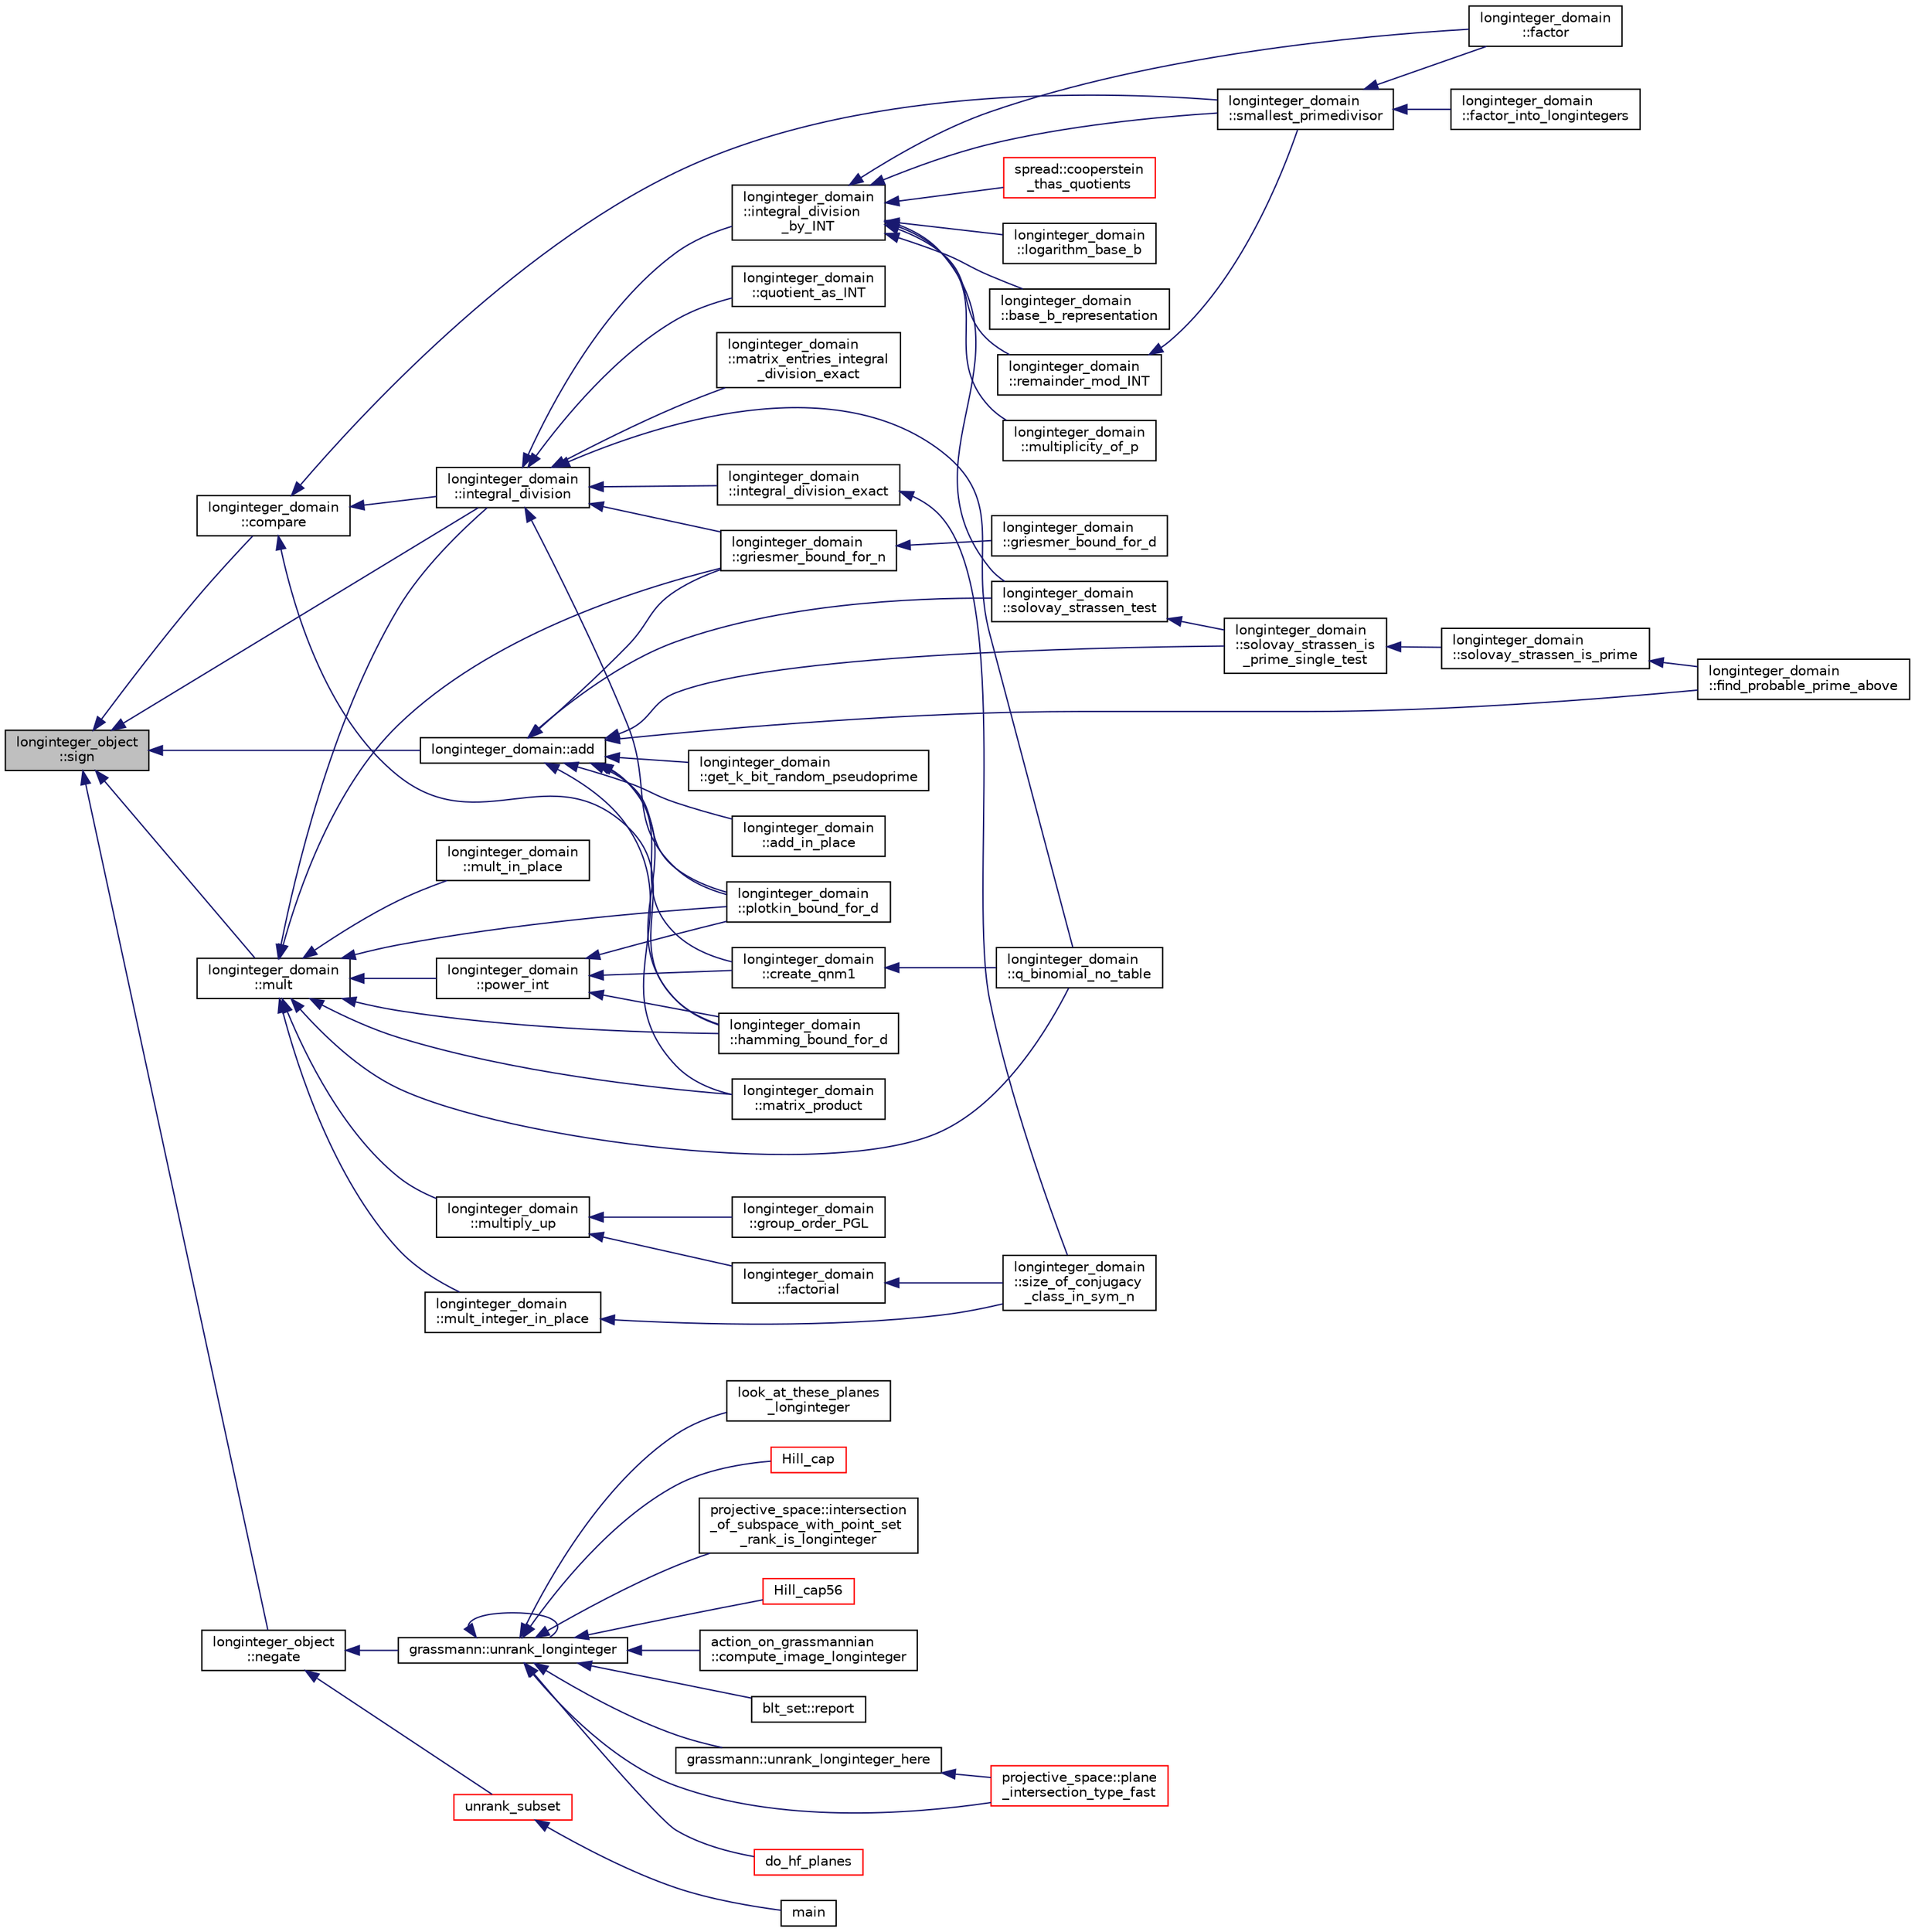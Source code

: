 digraph "longinteger_object::sign"
{
  edge [fontname="Helvetica",fontsize="10",labelfontname="Helvetica",labelfontsize="10"];
  node [fontname="Helvetica",fontsize="10",shape=record];
  rankdir="LR";
  Node3671 [label="longinteger_object\l::sign",height=0.2,width=0.4,color="black", fillcolor="grey75", style="filled", fontcolor="black"];
  Node3671 -> Node3672 [dir="back",color="midnightblue",fontsize="10",style="solid",fontname="Helvetica"];
  Node3672 [label="longinteger_domain\l::compare",height=0.2,width=0.4,color="black", fillcolor="white", style="filled",URL="$d2/d7a/classlonginteger__domain.html#a6780a80b91bf044dde737578b2e19a02"];
  Node3672 -> Node3673 [dir="back",color="midnightblue",fontsize="10",style="solid",fontname="Helvetica"];
  Node3673 [label="longinteger_domain\l::integral_division",height=0.2,width=0.4,color="black", fillcolor="white", style="filled",URL="$d2/d7a/classlonginteger__domain.html#a1ecbac0518646945d9633a86844846aa"];
  Node3673 -> Node3674 [dir="back",color="midnightblue",fontsize="10",style="solid",fontname="Helvetica"];
  Node3674 [label="longinteger_domain\l::quotient_as_INT",height=0.2,width=0.4,color="black", fillcolor="white", style="filled",URL="$d2/d7a/classlonginteger__domain.html#ab619f70e755ae7b191a9ea46f73baa5e"];
  Node3673 -> Node3675 [dir="back",color="midnightblue",fontsize="10",style="solid",fontname="Helvetica"];
  Node3675 [label="longinteger_domain\l::integral_division_exact",height=0.2,width=0.4,color="black", fillcolor="white", style="filled",URL="$d2/d7a/classlonginteger__domain.html#a76549e2ed11fd120ccb7d928b31d0ac7"];
  Node3675 -> Node3676 [dir="back",color="midnightblue",fontsize="10",style="solid",fontname="Helvetica"];
  Node3676 [label="longinteger_domain\l::size_of_conjugacy\l_class_in_sym_n",height=0.2,width=0.4,color="black", fillcolor="white", style="filled",URL="$d2/d7a/classlonginteger__domain.html#aa82a43461e68d34733b1d58cce5a5505"];
  Node3673 -> Node3677 [dir="back",color="midnightblue",fontsize="10",style="solid",fontname="Helvetica"];
  Node3677 [label="longinteger_domain\l::integral_division\l_by_INT",height=0.2,width=0.4,color="black", fillcolor="white", style="filled",URL="$d2/d7a/classlonginteger__domain.html#a5184e0be0edaa5f5de9f332b033d66d1"];
  Node3677 -> Node3678 [dir="back",color="midnightblue",fontsize="10",style="solid",fontname="Helvetica"];
  Node3678 [label="longinteger_domain\l::logarithm_base_b",height=0.2,width=0.4,color="black", fillcolor="white", style="filled",URL="$d2/d7a/classlonginteger__domain.html#a48ced88854ffc8207e85527bf01560ee"];
  Node3677 -> Node3679 [dir="back",color="midnightblue",fontsize="10",style="solid",fontname="Helvetica"];
  Node3679 [label="longinteger_domain\l::base_b_representation",height=0.2,width=0.4,color="black", fillcolor="white", style="filled",URL="$d2/d7a/classlonginteger__domain.html#abe671698af1fc0150d7adb18975788fc"];
  Node3677 -> Node3680 [dir="back",color="midnightblue",fontsize="10",style="solid",fontname="Helvetica"];
  Node3680 [label="longinteger_domain\l::remainder_mod_INT",height=0.2,width=0.4,color="black", fillcolor="white", style="filled",URL="$d2/d7a/classlonginteger__domain.html#ae0ade29af88bddc0c66af6a23970fe79"];
  Node3680 -> Node3681 [dir="back",color="midnightblue",fontsize="10",style="solid",fontname="Helvetica"];
  Node3681 [label="longinteger_domain\l::smallest_primedivisor",height=0.2,width=0.4,color="black", fillcolor="white", style="filled",URL="$d2/d7a/classlonginteger__domain.html#a70d8dddc346b041c751a135e793a2689"];
  Node3681 -> Node3682 [dir="back",color="midnightblue",fontsize="10",style="solid",fontname="Helvetica"];
  Node3682 [label="longinteger_domain\l::factor_into_longintegers",height=0.2,width=0.4,color="black", fillcolor="white", style="filled",URL="$d2/d7a/classlonginteger__domain.html#aba5c9b9b4a3286551fb3bc5e102e2b63"];
  Node3681 -> Node3683 [dir="back",color="midnightblue",fontsize="10",style="solid",fontname="Helvetica"];
  Node3683 [label="longinteger_domain\l::factor",height=0.2,width=0.4,color="black", fillcolor="white", style="filled",URL="$d2/d7a/classlonginteger__domain.html#a2224c4efabb173607589de9b5d91cad0"];
  Node3677 -> Node3684 [dir="back",color="midnightblue",fontsize="10",style="solid",fontname="Helvetica"];
  Node3684 [label="longinteger_domain\l::multiplicity_of_p",height=0.2,width=0.4,color="black", fillcolor="white", style="filled",URL="$d2/d7a/classlonginteger__domain.html#a174b2ce4be57b455dee7c9562c56378b"];
  Node3677 -> Node3681 [dir="back",color="midnightblue",fontsize="10",style="solid",fontname="Helvetica"];
  Node3677 -> Node3683 [dir="back",color="midnightblue",fontsize="10",style="solid",fontname="Helvetica"];
  Node3677 -> Node3685 [dir="back",color="midnightblue",fontsize="10",style="solid",fontname="Helvetica"];
  Node3685 [label="longinteger_domain\l::solovay_strassen_test",height=0.2,width=0.4,color="black", fillcolor="white", style="filled",URL="$d2/d7a/classlonginteger__domain.html#a91e8824ed631a5b32239e3d9027d6578"];
  Node3685 -> Node3686 [dir="back",color="midnightblue",fontsize="10",style="solid",fontname="Helvetica"];
  Node3686 [label="longinteger_domain\l::solovay_strassen_is\l_prime_single_test",height=0.2,width=0.4,color="black", fillcolor="white", style="filled",URL="$d2/d7a/classlonginteger__domain.html#a818b8c30812875d45041a6aaaa335589"];
  Node3686 -> Node3687 [dir="back",color="midnightblue",fontsize="10",style="solid",fontname="Helvetica"];
  Node3687 [label="longinteger_domain\l::solovay_strassen_is_prime",height=0.2,width=0.4,color="black", fillcolor="white", style="filled",URL="$d2/d7a/classlonginteger__domain.html#a8161357a52c022f146b273a73f29edc8"];
  Node3687 -> Node3688 [dir="back",color="midnightblue",fontsize="10",style="solid",fontname="Helvetica"];
  Node3688 [label="longinteger_domain\l::find_probable_prime_above",height=0.2,width=0.4,color="black", fillcolor="white", style="filled",URL="$d2/d7a/classlonginteger__domain.html#a46944b99c740242bfe23a86b50d6a60d"];
  Node3677 -> Node3689 [dir="back",color="midnightblue",fontsize="10",style="solid",fontname="Helvetica"];
  Node3689 [label="spread::cooperstein\l_thas_quotients",height=0.2,width=0.4,color="red", fillcolor="white", style="filled",URL="$da/dc1/classspread.html#abba98e1f22f9a1a00823774307f29bef"];
  Node3673 -> Node3691 [dir="back",color="midnightblue",fontsize="10",style="solid",fontname="Helvetica"];
  Node3691 [label="longinteger_domain\l::q_binomial_no_table",height=0.2,width=0.4,color="black", fillcolor="white", style="filled",URL="$d2/d7a/classlonginteger__domain.html#a2e84c4789cedf65f616992c323a7f610"];
  Node3673 -> Node3692 [dir="back",color="midnightblue",fontsize="10",style="solid",fontname="Helvetica"];
  Node3692 [label="longinteger_domain\l::matrix_entries_integral\l_division_exact",height=0.2,width=0.4,color="black", fillcolor="white", style="filled",URL="$d2/d7a/classlonginteger__domain.html#afe1bea3b6cf40deb75db9fc54d4f4676"];
  Node3673 -> Node3693 [dir="back",color="midnightblue",fontsize="10",style="solid",fontname="Helvetica"];
  Node3693 [label="longinteger_domain\l::plotkin_bound_for_d",height=0.2,width=0.4,color="black", fillcolor="white", style="filled",URL="$d2/d7a/classlonginteger__domain.html#ad8c2e4994b290f8ddf97e431f613e9da"];
  Node3673 -> Node3694 [dir="back",color="midnightblue",fontsize="10",style="solid",fontname="Helvetica"];
  Node3694 [label="longinteger_domain\l::griesmer_bound_for_n",height=0.2,width=0.4,color="black", fillcolor="white", style="filled",URL="$d2/d7a/classlonginteger__domain.html#af4d670e98c803dbce5433484af0e7b7d"];
  Node3694 -> Node3695 [dir="back",color="midnightblue",fontsize="10",style="solid",fontname="Helvetica"];
  Node3695 [label="longinteger_domain\l::griesmer_bound_for_d",height=0.2,width=0.4,color="black", fillcolor="white", style="filled",URL="$d2/d7a/classlonginteger__domain.html#a9e445ab1e63c282ef07c6c5a06e00fd8"];
  Node3672 -> Node3681 [dir="back",color="midnightblue",fontsize="10",style="solid",fontname="Helvetica"];
  Node3672 -> Node3696 [dir="back",color="midnightblue",fontsize="10",style="solid",fontname="Helvetica"];
  Node3696 [label="longinteger_domain\l::hamming_bound_for_d",height=0.2,width=0.4,color="black", fillcolor="white", style="filled",URL="$d2/d7a/classlonginteger__domain.html#a8286a3807d17fc93efa298fe34b5428b"];
  Node3671 -> Node3697 [dir="back",color="midnightblue",fontsize="10",style="solid",fontname="Helvetica"];
  Node3697 [label="longinteger_domain::add",height=0.2,width=0.4,color="black", fillcolor="white", style="filled",URL="$d2/d7a/classlonginteger__domain.html#a2b9c10fbac79f7bbbbd65c7265cdc533"];
  Node3697 -> Node3698 [dir="back",color="midnightblue",fontsize="10",style="solid",fontname="Helvetica"];
  Node3698 [label="longinteger_domain\l::add_in_place",height=0.2,width=0.4,color="black", fillcolor="white", style="filled",URL="$d2/d7a/classlonginteger__domain.html#af988798167147a39b87584b622442eef"];
  Node3697 -> Node3699 [dir="back",color="midnightblue",fontsize="10",style="solid",fontname="Helvetica"];
  Node3699 [label="longinteger_domain\l::create_qnm1",height=0.2,width=0.4,color="black", fillcolor="white", style="filled",URL="$d2/d7a/classlonginteger__domain.html#a8d4b3ebcbc9af0e6516be0bd2743f61d"];
  Node3699 -> Node3691 [dir="back",color="midnightblue",fontsize="10",style="solid",fontname="Helvetica"];
  Node3697 -> Node3688 [dir="back",color="midnightblue",fontsize="10",style="solid",fontname="Helvetica"];
  Node3697 -> Node3686 [dir="back",color="midnightblue",fontsize="10",style="solid",fontname="Helvetica"];
  Node3697 -> Node3685 [dir="back",color="midnightblue",fontsize="10",style="solid",fontname="Helvetica"];
  Node3697 -> Node3700 [dir="back",color="midnightblue",fontsize="10",style="solid",fontname="Helvetica"];
  Node3700 [label="longinteger_domain\l::get_k_bit_random_pseudoprime",height=0.2,width=0.4,color="black", fillcolor="white", style="filled",URL="$d2/d7a/classlonginteger__domain.html#a6366e067c17ed40c7168961cf10b2e9d"];
  Node3697 -> Node3701 [dir="back",color="midnightblue",fontsize="10",style="solid",fontname="Helvetica"];
  Node3701 [label="longinteger_domain\l::matrix_product",height=0.2,width=0.4,color="black", fillcolor="white", style="filled",URL="$d2/d7a/classlonginteger__domain.html#acf1267141342f981b53103794d1ee3d0"];
  Node3697 -> Node3696 [dir="back",color="midnightblue",fontsize="10",style="solid",fontname="Helvetica"];
  Node3697 -> Node3693 [dir="back",color="midnightblue",fontsize="10",style="solid",fontname="Helvetica"];
  Node3697 -> Node3694 [dir="back",color="midnightblue",fontsize="10",style="solid",fontname="Helvetica"];
  Node3671 -> Node3702 [dir="back",color="midnightblue",fontsize="10",style="solid",fontname="Helvetica"];
  Node3702 [label="longinteger_domain\l::mult",height=0.2,width=0.4,color="black", fillcolor="white", style="filled",URL="$d2/d7a/classlonginteger__domain.html#add02b012364cf88ba81d81930b284c35"];
  Node3702 -> Node3703 [dir="back",color="midnightblue",fontsize="10",style="solid",fontname="Helvetica"];
  Node3703 [label="longinteger_domain\l::mult_in_place",height=0.2,width=0.4,color="black", fillcolor="white", style="filled",URL="$d2/d7a/classlonginteger__domain.html#a999f4469b82a86e12b45a39fe7c0074d"];
  Node3702 -> Node3704 [dir="back",color="midnightblue",fontsize="10",style="solid",fontname="Helvetica"];
  Node3704 [label="longinteger_domain\l::mult_integer_in_place",height=0.2,width=0.4,color="black", fillcolor="white", style="filled",URL="$d2/d7a/classlonginteger__domain.html#a02a15ae41f4c5a6144267a1bbdafe038"];
  Node3704 -> Node3676 [dir="back",color="midnightblue",fontsize="10",style="solid",fontname="Helvetica"];
  Node3702 -> Node3705 [dir="back",color="midnightblue",fontsize="10",style="solid",fontname="Helvetica"];
  Node3705 [label="longinteger_domain\l::multiply_up",height=0.2,width=0.4,color="black", fillcolor="white", style="filled",URL="$d2/d7a/classlonginteger__domain.html#a65d533a72b585214a10374b4a18eb713"];
  Node3705 -> Node3706 [dir="back",color="midnightblue",fontsize="10",style="solid",fontname="Helvetica"];
  Node3706 [label="longinteger_domain\l::factorial",height=0.2,width=0.4,color="black", fillcolor="white", style="filled",URL="$d2/d7a/classlonginteger__domain.html#a284865ee9a771a5600baf6337dbecc00"];
  Node3706 -> Node3676 [dir="back",color="midnightblue",fontsize="10",style="solid",fontname="Helvetica"];
  Node3705 -> Node3707 [dir="back",color="midnightblue",fontsize="10",style="solid",fontname="Helvetica"];
  Node3707 [label="longinteger_domain\l::group_order_PGL",height=0.2,width=0.4,color="black", fillcolor="white", style="filled",URL="$d2/d7a/classlonginteger__domain.html#a77d96b194e125185294157a70998edcc"];
  Node3702 -> Node3673 [dir="back",color="midnightblue",fontsize="10",style="solid",fontname="Helvetica"];
  Node3702 -> Node3708 [dir="back",color="midnightblue",fontsize="10",style="solid",fontname="Helvetica"];
  Node3708 [label="longinteger_domain\l::power_int",height=0.2,width=0.4,color="black", fillcolor="white", style="filled",URL="$d2/d7a/classlonginteger__domain.html#adcc45b3b48746fa78c20881cd2553ab6"];
  Node3708 -> Node3699 [dir="back",color="midnightblue",fontsize="10",style="solid",fontname="Helvetica"];
  Node3708 -> Node3696 [dir="back",color="midnightblue",fontsize="10",style="solid",fontname="Helvetica"];
  Node3708 -> Node3693 [dir="back",color="midnightblue",fontsize="10",style="solid",fontname="Helvetica"];
  Node3702 -> Node3691 [dir="back",color="midnightblue",fontsize="10",style="solid",fontname="Helvetica"];
  Node3702 -> Node3701 [dir="back",color="midnightblue",fontsize="10",style="solid",fontname="Helvetica"];
  Node3702 -> Node3696 [dir="back",color="midnightblue",fontsize="10",style="solid",fontname="Helvetica"];
  Node3702 -> Node3693 [dir="back",color="midnightblue",fontsize="10",style="solid",fontname="Helvetica"];
  Node3702 -> Node3694 [dir="back",color="midnightblue",fontsize="10",style="solid",fontname="Helvetica"];
  Node3671 -> Node3673 [dir="back",color="midnightblue",fontsize="10",style="solid",fontname="Helvetica"];
  Node3671 -> Node3709 [dir="back",color="midnightblue",fontsize="10",style="solid",fontname="Helvetica"];
  Node3709 [label="longinteger_object\l::negate",height=0.2,width=0.4,color="black", fillcolor="white", style="filled",URL="$dd/d7e/classlonginteger__object.html#aa2305cd4d3ee6e462c70c40acc61a6af"];
  Node3709 -> Node3710 [dir="back",color="midnightblue",fontsize="10",style="solid",fontname="Helvetica"];
  Node3710 [label="grassmann::unrank_longinteger",height=0.2,width=0.4,color="black", fillcolor="white", style="filled",URL="$df/d02/classgrassmann.html#aede73ec7ffd4596b9b9953f5583bdc76"];
  Node3710 -> Node3711 [dir="back",color="midnightblue",fontsize="10",style="solid",fontname="Helvetica"];
  Node3711 [label="blt_set::report",height=0.2,width=0.4,color="black", fillcolor="white", style="filled",URL="$d1/d3d/classblt__set.html#a6b19f88bd2b92ebfba7e7c362eb9065c"];
  Node3710 -> Node3712 [dir="back",color="midnightblue",fontsize="10",style="solid",fontname="Helvetica"];
  Node3712 [label="grassmann::unrank_longinteger_here",height=0.2,width=0.4,color="black", fillcolor="white", style="filled",URL="$df/d02/classgrassmann.html#a0e7283e3925e266cb18b6a3557822ab9"];
  Node3712 -> Node3713 [dir="back",color="midnightblue",fontsize="10",style="solid",fontname="Helvetica"];
  Node3713 [label="projective_space::plane\l_intersection_type_fast",height=0.2,width=0.4,color="red", fillcolor="white", style="filled",URL="$d2/d17/classprojective__space.html#ac67be7eb594ae22dc8f1e5235f341d2d"];
  Node3710 -> Node3710 [dir="back",color="midnightblue",fontsize="10",style="solid",fontname="Helvetica"];
  Node3710 -> Node3725 [dir="back",color="midnightblue",fontsize="10",style="solid",fontname="Helvetica"];
  Node3725 [label="do_hf_planes",height=0.2,width=0.4,color="red", fillcolor="white", style="filled",URL="$da/d90/analyze_8_c.html#adf9effb991b2333b4c8b174b3144c88e"];
  Node3710 -> Node3728 [dir="back",color="midnightblue",fontsize="10",style="solid",fontname="Helvetica"];
  Node3728 [label="look_at_these_planes\l_longinteger",height=0.2,width=0.4,color="black", fillcolor="white", style="filled",URL="$da/d90/analyze_8_c.html#ae230005122bb89f7409f5937134b73bf"];
  Node3710 -> Node3729 [dir="back",color="midnightblue",fontsize="10",style="solid",fontname="Helvetica"];
  Node3729 [label="Hill_cap",height=0.2,width=0.4,color="red", fillcolor="white", style="filled",URL="$da/d28/hill_8_c.html#a7c2543fe497e681d4b492b16ea7f933e"];
  Node3710 -> Node3731 [dir="back",color="midnightblue",fontsize="10",style="solid",fontname="Helvetica"];
  Node3731 [label="projective_space::intersection\l_of_subspace_with_point_set\l_rank_is_longinteger",height=0.2,width=0.4,color="black", fillcolor="white", style="filled",URL="$d2/d17/classprojective__space.html#afd482c5fb30b0367fe9b0463dc085282"];
  Node3710 -> Node3713 [dir="back",color="midnightblue",fontsize="10",style="solid",fontname="Helvetica"];
  Node3710 -> Node3732 [dir="back",color="midnightblue",fontsize="10",style="solid",fontname="Helvetica"];
  Node3732 [label="Hill_cap56",height=0.2,width=0.4,color="red", fillcolor="white", style="filled",URL="$df/d74/tl__geometry_8h.html#ad7fc0ff2bf8455ab25e170c6930047a6"];
  Node3710 -> Node3734 [dir="back",color="midnightblue",fontsize="10",style="solid",fontname="Helvetica"];
  Node3734 [label="action_on_grassmannian\l::compute_image_longinteger",height=0.2,width=0.4,color="black", fillcolor="white", style="filled",URL="$d9/ddf/classaction__on__grassmannian.html#ae0e0b51cf789ec134e6e4079f6fd491a"];
  Node3709 -> Node3735 [dir="back",color="midnightblue",fontsize="10",style="solid",fontname="Helvetica"];
  Node3735 [label="unrank_subset",height=0.2,width=0.4,color="red", fillcolor="white", style="filled",URL="$de/ded/test2_8_c.html#a6e62c789be7f7dbbd6b92e0bd4d23fb6"];
  Node3735 -> Node3736 [dir="back",color="midnightblue",fontsize="10",style="solid",fontname="Helvetica"];
  Node3736 [label="main",height=0.2,width=0.4,color="black", fillcolor="white", style="filled",URL="$df/d70/apps_2combinatorics_2nauty_8_c.html#a3c04138a5bfe5d72780bb7e82a18e627"];
}
